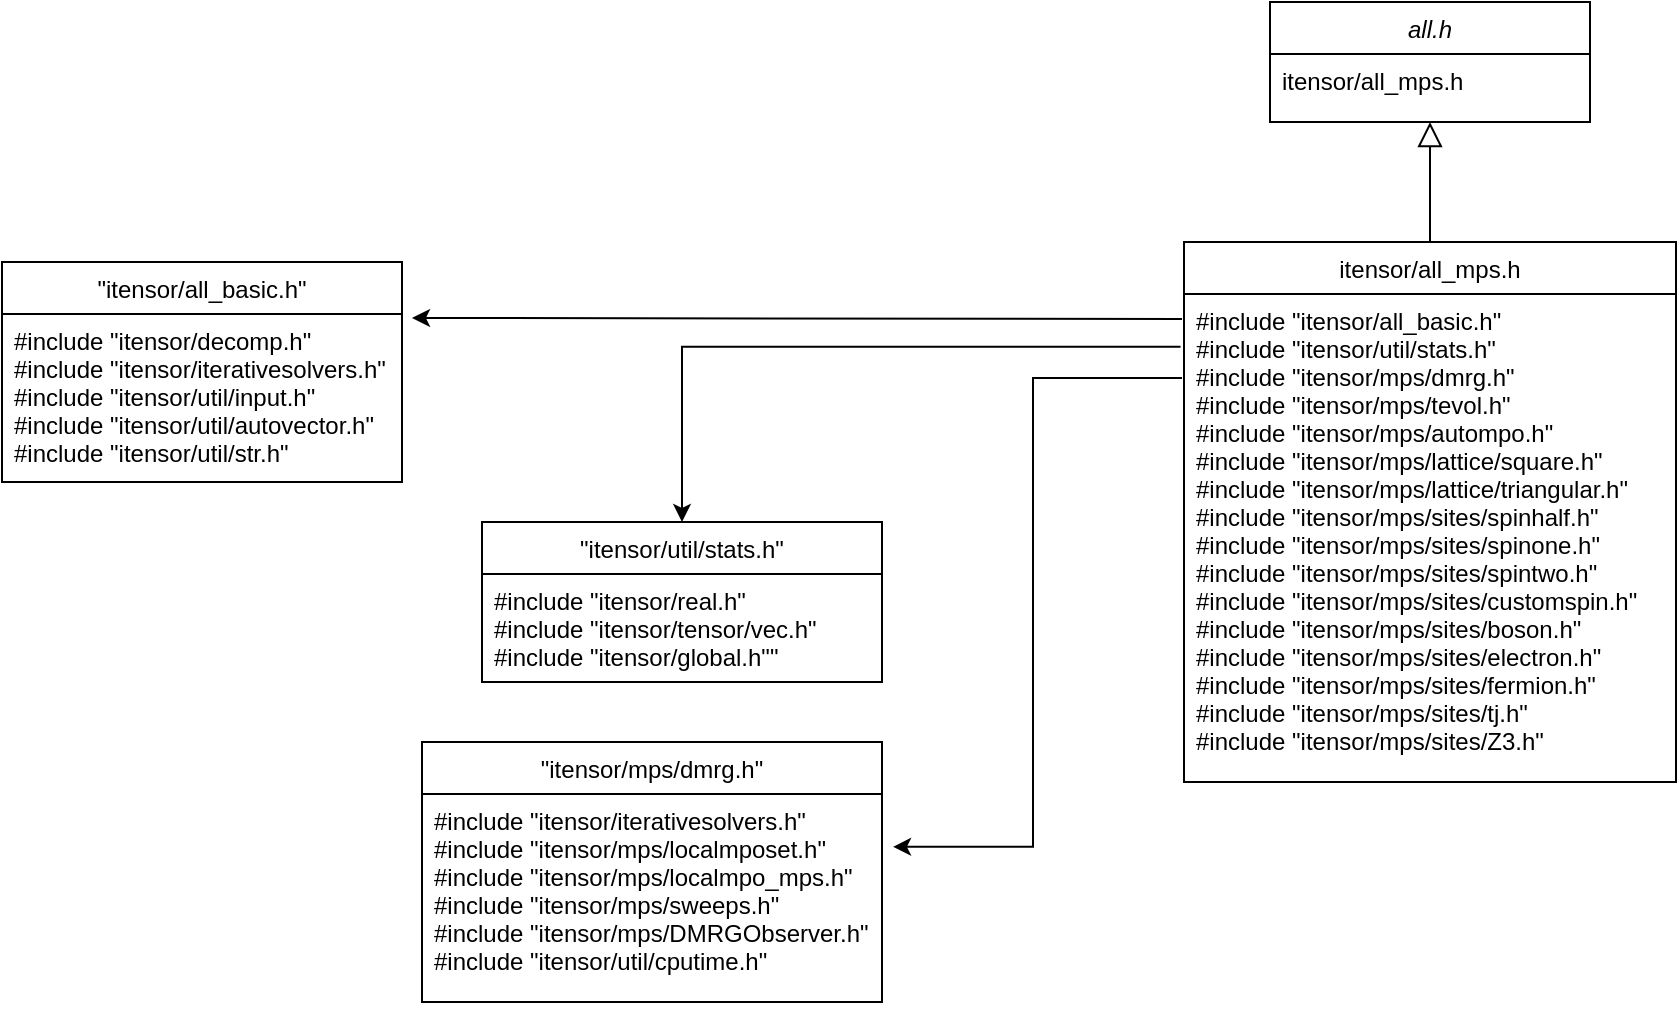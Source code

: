 <mxfile version="17.4.0" type="github">
  <diagram id="C5RBs43oDa-KdzZeNtuy" name="Page-1">
    <mxGraphModel dx="1578" dy="4448" grid="1" gridSize="10" guides="1" tooltips="1" connect="1" arrows="1" fold="1" page="1" pageScale="1" pageWidth="4681" pageHeight="3300" math="0" shadow="0">
      <root>
        <mxCell id="WIyWlLk6GJQsqaUBKTNV-0" />
        <mxCell id="WIyWlLk6GJQsqaUBKTNV-1" parent="WIyWlLk6GJQsqaUBKTNV-0" />
        <mxCell id="zkfFHV4jXpPFQw0GAbJ--0" value="all.h" style="swimlane;fontStyle=2;align=center;verticalAlign=top;childLayout=stackLayout;horizontal=1;startSize=26;horizontalStack=0;resizeParent=1;resizeLast=0;collapsible=1;marginBottom=0;rounded=0;shadow=0;strokeWidth=1;" parent="WIyWlLk6GJQsqaUBKTNV-1" vertex="1">
          <mxGeometry x="2274" y="-3300" width="160" height="60" as="geometry">
            <mxRectangle x="230" y="140" width="160" height="26" as="alternateBounds" />
          </mxGeometry>
        </mxCell>
        <mxCell id="zkfFHV4jXpPFQw0GAbJ--1" value="itensor/all_mps.h" style="text;align=left;verticalAlign=top;spacingLeft=4;spacingRight=4;overflow=hidden;rotatable=0;points=[[0,0.5],[1,0.5]];portConstraint=eastwest;" parent="zkfFHV4jXpPFQw0GAbJ--0" vertex="1">
          <mxGeometry y="26" width="160" height="26" as="geometry" />
        </mxCell>
        <mxCell id="zkfFHV4jXpPFQw0GAbJ--6" value="itensor/all_mps.h" style="swimlane;fontStyle=0;align=center;verticalAlign=top;childLayout=stackLayout;horizontal=1;startSize=26;horizontalStack=0;resizeParent=1;resizeLast=0;collapsible=1;marginBottom=0;rounded=0;shadow=0;strokeWidth=1;" parent="WIyWlLk6GJQsqaUBKTNV-1" vertex="1">
          <mxGeometry x="2231" y="-3180" width="246" height="270" as="geometry">
            <mxRectangle x="130" y="380" width="160" height="26" as="alternateBounds" />
          </mxGeometry>
        </mxCell>
        <mxCell id="zkfFHV4jXpPFQw0GAbJ--7" value="#include &quot;itensor/all_basic.h&quot;&#xa;#include &quot;itensor/util/stats.h&quot;&#xa;#include &quot;itensor/mps/dmrg.h&quot;&#xa;#include &quot;itensor/mps/tevol.h&quot;&#xa;#include &quot;itensor/mps/autompo.h&quot;&#xa;#include &quot;itensor/mps/lattice/square.h&quot;&#xa;#include &quot;itensor/mps/lattice/triangular.h&quot;&#xa;#include &quot;itensor/mps/sites/spinhalf.h&quot;&#xa;#include &quot;itensor/mps/sites/spinone.h&quot;&#xa;#include &quot;itensor/mps/sites/spintwo.h&quot;&#xa;#include &quot;itensor/mps/sites/customspin.h&quot;&#xa;#include &quot;itensor/mps/sites/boson.h&quot;&#xa;#include &quot;itensor/mps/sites/electron.h&quot;&#xa;#include &quot;itensor/mps/sites/fermion.h&quot;&#xa;#include &quot;itensor/mps/sites/tj.h&quot;&#xa;#include &quot;itensor/mps/sites/Z3.h&quot;" style="text;align=left;verticalAlign=top;spacingLeft=4;spacingRight=4;overflow=hidden;rotatable=0;points=[[0,0.5],[1,0.5]];portConstraint=eastwest;" parent="zkfFHV4jXpPFQw0GAbJ--6" vertex="1">
          <mxGeometry y="26" width="246" height="244" as="geometry" />
        </mxCell>
        <mxCell id="zkfFHV4jXpPFQw0GAbJ--12" value="" style="endArrow=block;endSize=10;endFill=0;shadow=0;strokeWidth=1;rounded=0;edgeStyle=elbowEdgeStyle;elbow=vertical;" parent="WIyWlLk6GJQsqaUBKTNV-1" source="zkfFHV4jXpPFQw0GAbJ--6" target="zkfFHV4jXpPFQw0GAbJ--0" edge="1">
          <mxGeometry width="160" relative="1" as="geometry">
            <mxPoint x="2254" y="-3217" as="sourcePoint" />
            <mxPoint x="2254" y="-3217" as="targetPoint" />
          </mxGeometry>
        </mxCell>
        <mxCell id="EDpNB0EzXoPj7TMAPCz_-3" value="&quot;itensor/all_basic.h&quot;" style="swimlane;fontStyle=0;align=center;verticalAlign=top;childLayout=stackLayout;horizontal=1;startSize=26;horizontalStack=0;resizeParent=1;resizeLast=0;collapsible=1;marginBottom=0;rounded=0;shadow=0;strokeWidth=1;" vertex="1" parent="WIyWlLk6GJQsqaUBKTNV-1">
          <mxGeometry x="1640" y="-3170" width="200" height="110" as="geometry">
            <mxRectangle x="130" y="380" width="160" height="26" as="alternateBounds" />
          </mxGeometry>
        </mxCell>
        <mxCell id="EDpNB0EzXoPj7TMAPCz_-4" value="#include &quot;itensor/decomp.h&quot;&#xa;#include &quot;itensor/iterativesolvers.h&quot;&#xa;#include &quot;itensor/util/input.h&quot;&#xa;#include &quot;itensor/util/autovector.h&quot;&#xa;#include &quot;itensor/util/str.h&quot;" style="text;align=left;verticalAlign=top;spacingLeft=4;spacingRight=4;overflow=hidden;rotatable=0;points=[[0,0.5],[1,0.5]];portConstraint=eastwest;" vertex="1" parent="EDpNB0EzXoPj7TMAPCz_-3">
          <mxGeometry y="26" width="200" height="84" as="geometry" />
        </mxCell>
        <mxCell id="EDpNB0EzXoPj7TMAPCz_-7" style="edgeStyle=orthogonalEdgeStyle;rounded=0;orthogonalLoop=1;jettySize=auto;html=1;exitX=-0.004;exitY=0.051;exitDx=0;exitDy=0;exitPerimeter=0;" edge="1" parent="WIyWlLk6GJQsqaUBKTNV-1" source="zkfFHV4jXpPFQw0GAbJ--7">
          <mxGeometry relative="1" as="geometry">
            <mxPoint x="1845" y="-3142" as="targetPoint" />
            <Array as="points">
              <mxPoint x="1845" y="-3142" />
            </Array>
          </mxGeometry>
        </mxCell>
        <mxCell id="EDpNB0EzXoPj7TMAPCz_-8" value="&quot;itensor/util/stats.h&quot;" style="swimlane;fontStyle=0;align=center;verticalAlign=top;childLayout=stackLayout;horizontal=1;startSize=26;horizontalStack=0;resizeParent=1;resizeLast=0;collapsible=1;marginBottom=0;rounded=0;shadow=0;strokeWidth=1;" vertex="1" parent="WIyWlLk6GJQsqaUBKTNV-1">
          <mxGeometry x="1880" y="-3040" width="200" height="80" as="geometry">
            <mxRectangle x="130" y="380" width="160" height="26" as="alternateBounds" />
          </mxGeometry>
        </mxCell>
        <mxCell id="EDpNB0EzXoPj7TMAPCz_-9" value="#include &quot;itensor/real.h&quot;&#xa;#include &quot;itensor/tensor/vec.h&quot;&#xa;#include &quot;itensor/global.h&quot;&quot;" style="text;align=left;verticalAlign=top;spacingLeft=4;spacingRight=4;overflow=hidden;rotatable=0;points=[[0,0.5],[1,0.5]];portConstraint=eastwest;" vertex="1" parent="EDpNB0EzXoPj7TMAPCz_-8">
          <mxGeometry y="26" width="200" height="54" as="geometry" />
        </mxCell>
        <mxCell id="EDpNB0EzXoPj7TMAPCz_-10" style="edgeStyle=orthogonalEdgeStyle;rounded=0;orthogonalLoop=1;jettySize=auto;html=1;exitX=-0.007;exitY=0.108;exitDx=0;exitDy=0;entryX=0.5;entryY=0;entryDx=0;entryDy=0;exitPerimeter=0;" edge="1" parent="WIyWlLk6GJQsqaUBKTNV-1" source="zkfFHV4jXpPFQw0GAbJ--7" target="EDpNB0EzXoPj7TMAPCz_-8">
          <mxGeometry relative="1" as="geometry" />
        </mxCell>
        <mxCell id="EDpNB0EzXoPj7TMAPCz_-11" value="&quot;itensor/mps/dmrg.h&quot;" style="swimlane;fontStyle=0;align=center;verticalAlign=top;childLayout=stackLayout;horizontal=1;startSize=26;horizontalStack=0;resizeParent=1;resizeLast=0;collapsible=1;marginBottom=0;rounded=0;shadow=0;strokeWidth=1;" vertex="1" parent="WIyWlLk6GJQsqaUBKTNV-1">
          <mxGeometry x="1850" y="-2930" width="230" height="130" as="geometry">
            <mxRectangle x="130" y="380" width="160" height="26" as="alternateBounds" />
          </mxGeometry>
        </mxCell>
        <mxCell id="EDpNB0EzXoPj7TMAPCz_-12" value="#include &quot;itensor/iterativesolvers.h&quot;&#xa;#include &quot;itensor/mps/localmposet.h&quot;&#xa;#include &quot;itensor/mps/localmpo_mps.h&quot;&#xa;#include &quot;itensor/mps/sweeps.h&quot;&#xa;#include &quot;itensor/mps/DMRGObserver.h&quot;&#xa;#include &quot;itensor/util/cputime.h&quot;" style="text;align=left;verticalAlign=top;spacingLeft=4;spacingRight=4;overflow=hidden;rotatable=0;points=[[0,0.5],[1,0.5]];portConstraint=eastwest;" vertex="1" parent="EDpNB0EzXoPj7TMAPCz_-11">
          <mxGeometry y="26" width="230" height="104" as="geometry" />
        </mxCell>
        <mxCell id="EDpNB0EzXoPj7TMAPCz_-14" style="edgeStyle=orthogonalEdgeStyle;rounded=0;orthogonalLoop=1;jettySize=auto;html=1;exitX=-0.004;exitY=0.172;exitDx=0;exitDy=0;entryX=1.024;entryY=0.254;entryDx=0;entryDy=0;entryPerimeter=0;exitPerimeter=0;" edge="1" parent="WIyWlLk6GJQsqaUBKTNV-1" source="zkfFHV4jXpPFQw0GAbJ--7" target="EDpNB0EzXoPj7TMAPCz_-12">
          <mxGeometry relative="1" as="geometry" />
        </mxCell>
      </root>
    </mxGraphModel>
  </diagram>
</mxfile>
